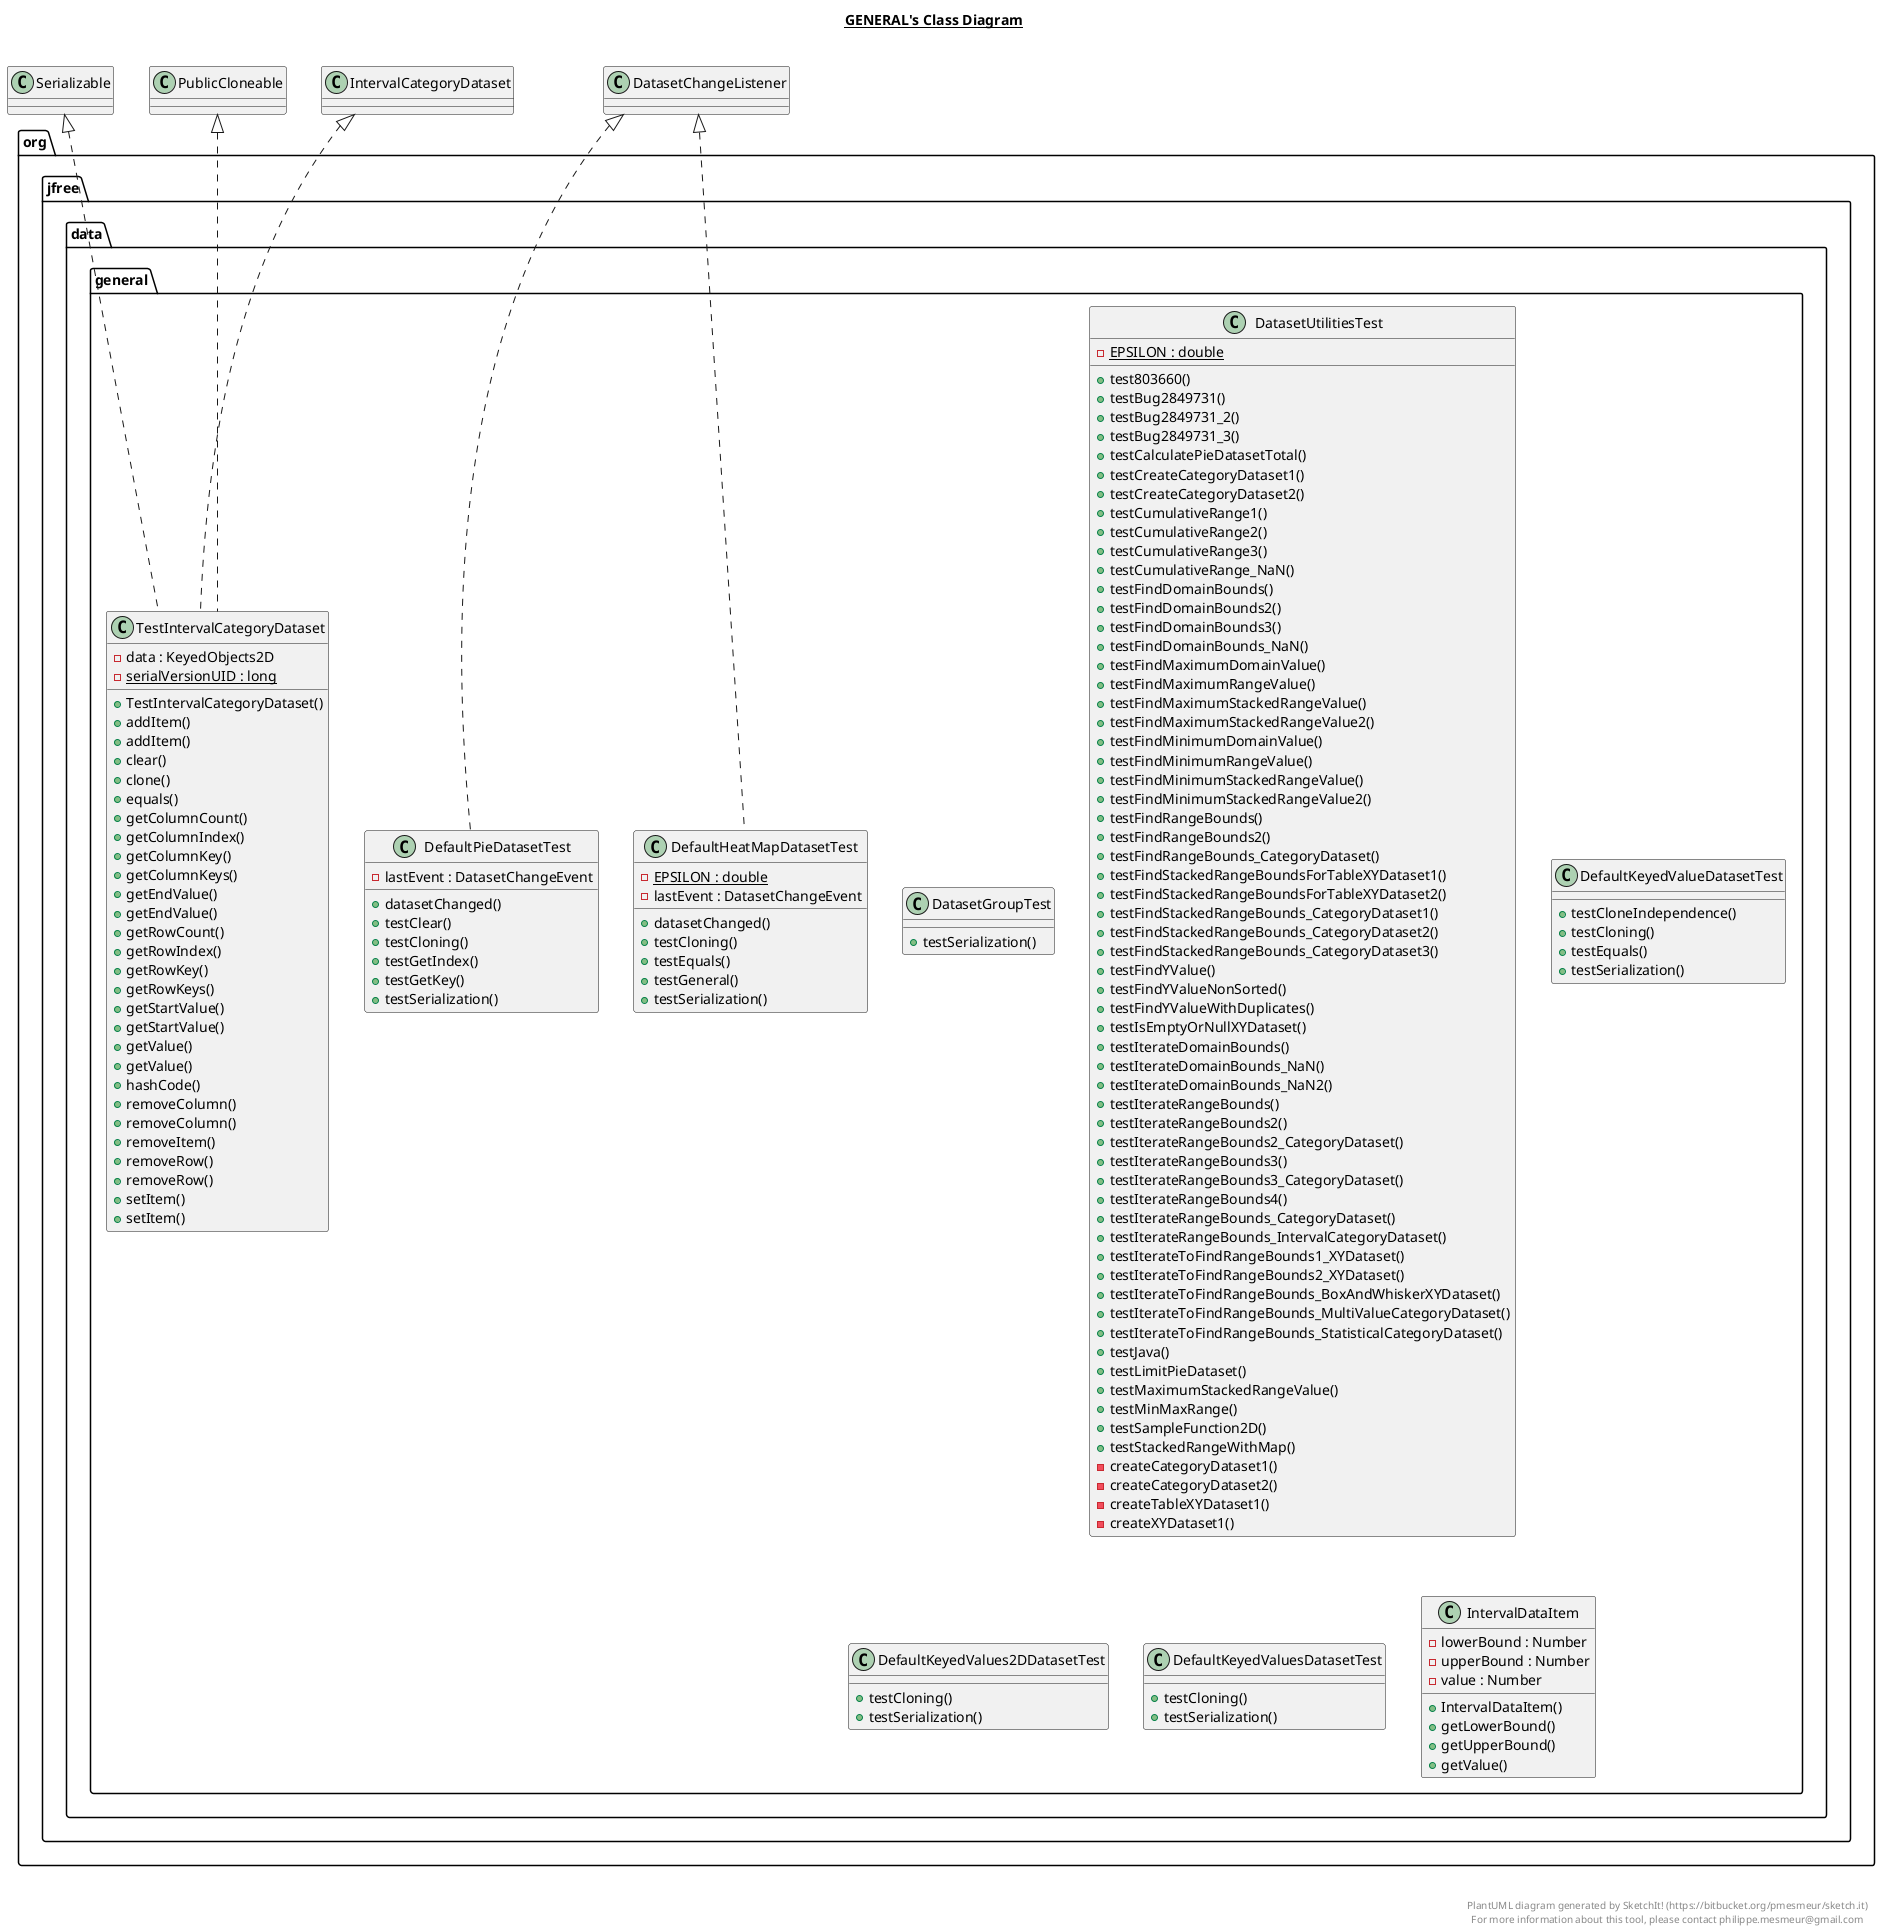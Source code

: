 @startuml

title __GENERAL's Class Diagram__\n

  namespace org.jfree.data {
    namespace general {
      class org.jfree.data.general.DatasetGroupTest {
          + testSerialization()
      }
    }
  }
  

  namespace org.jfree.data {
    namespace general {
      class org.jfree.data.general.DatasetUtilitiesTest {
          {static} - EPSILON : double
          + test803660()
          + testBug2849731()
          + testBug2849731_2()
          + testBug2849731_3()
          + testCalculatePieDatasetTotal()
          + testCreateCategoryDataset1()
          + testCreateCategoryDataset2()
          + testCumulativeRange1()
          + testCumulativeRange2()
          + testCumulativeRange3()
          + testCumulativeRange_NaN()
          + testFindDomainBounds()
          + testFindDomainBounds2()
          + testFindDomainBounds3()
          + testFindDomainBounds_NaN()
          + testFindMaximumDomainValue()
          + testFindMaximumRangeValue()
          + testFindMaximumStackedRangeValue()
          + testFindMaximumStackedRangeValue2()
          + testFindMinimumDomainValue()
          + testFindMinimumRangeValue()
          + testFindMinimumStackedRangeValue()
          + testFindMinimumStackedRangeValue2()
          + testFindRangeBounds()
          + testFindRangeBounds2()
          + testFindRangeBounds_CategoryDataset()
          + testFindStackedRangeBoundsForTableXYDataset1()
          + testFindStackedRangeBoundsForTableXYDataset2()
          + testFindStackedRangeBounds_CategoryDataset1()
          + testFindStackedRangeBounds_CategoryDataset2()
          + testFindStackedRangeBounds_CategoryDataset3()
          + testFindYValue()
          + testFindYValueNonSorted()
          + testFindYValueWithDuplicates()
          + testIsEmptyOrNullXYDataset()
          + testIterateDomainBounds()
          + testIterateDomainBounds_NaN()
          + testIterateDomainBounds_NaN2()
          + testIterateRangeBounds()
          + testIterateRangeBounds2()
          + testIterateRangeBounds2_CategoryDataset()
          + testIterateRangeBounds3()
          + testIterateRangeBounds3_CategoryDataset()
          + testIterateRangeBounds4()
          + testIterateRangeBounds_CategoryDataset()
          + testIterateRangeBounds_IntervalCategoryDataset()
          + testIterateToFindRangeBounds1_XYDataset()
          + testIterateToFindRangeBounds2_XYDataset()
          + testIterateToFindRangeBounds_BoxAndWhiskerXYDataset()
          + testIterateToFindRangeBounds_MultiValueCategoryDataset()
          + testIterateToFindRangeBounds_StatisticalCategoryDataset()
          + testJava()
          + testLimitPieDataset()
          + testMaximumStackedRangeValue()
          + testMinMaxRange()
          + testSampleFunction2D()
          + testStackedRangeWithMap()
          - createCategoryDataset1()
          - createCategoryDataset2()
          - createTableXYDataset1()
          - createXYDataset1()
      }
    }
  }
  

  namespace org.jfree.data {
    namespace general {
      class org.jfree.data.general.DefaultHeatMapDatasetTest {
          {static} - EPSILON : double
          - lastEvent : DatasetChangeEvent
          + datasetChanged()
          + testCloning()
          + testEquals()
          + testGeneral()
          + testSerialization()
      }
    }
  }
  

  namespace org.jfree.data {
    namespace general {
      class org.jfree.data.general.DefaultKeyedValueDatasetTest {
          + testCloneIndependence()
          + testCloning()
          + testEquals()
          + testSerialization()
      }
    }
  }
  

  namespace org.jfree.data {
    namespace general {
      class org.jfree.data.general.DefaultKeyedValues2DDatasetTest {
          + testCloning()
          + testSerialization()
      }
    }
  }
  

  namespace org.jfree.data {
    namespace general {
      class org.jfree.data.general.DefaultKeyedValuesDatasetTest {
          + testCloning()
          + testSerialization()
      }
    }
  }
  

  namespace org.jfree.data {
    namespace general {
      class org.jfree.data.general.DefaultPieDatasetTest {
          - lastEvent : DatasetChangeEvent
          + datasetChanged()
          + testClear()
          + testCloning()
          + testGetIndex()
          + testGetKey()
          + testSerialization()
      }
    }
  }
  

  namespace org.jfree.data {
    namespace general {
      class org.jfree.data.general.IntervalDataItem {
          - lowerBound : Number
          - upperBound : Number
          - value : Number
          + IntervalDataItem()
          + getLowerBound()
          + getUpperBound()
          + getValue()
      }
    }
  }
  

  namespace org.jfree.data {
    namespace general {
      class org.jfree.data.general.TestIntervalCategoryDataset {
          - data : KeyedObjects2D
          {static} - serialVersionUID : long
          + TestIntervalCategoryDataset()
          + addItem()
          + addItem()
          + clear()
          + clone()
          + equals()
          + getColumnCount()
          + getColumnIndex()
          + getColumnKey()
          + getColumnKeys()
          + getEndValue()
          + getEndValue()
          + getRowCount()
          + getRowIndex()
          + getRowKey()
          + getRowKeys()
          + getStartValue()
          + getStartValue()
          + getValue()
          + getValue()
          + hashCode()
          + removeColumn()
          + removeColumn()
          + removeItem()
          + removeRow()
          + removeRow()
          + setItem()
          + setItem()
      }
    }
  }
  

  org.jfree.data.general.DefaultHeatMapDatasetTest .up.|> DatasetChangeListener
  org.jfree.data.general.DefaultPieDatasetTest .up.|> DatasetChangeListener
  org.jfree.data.general.TestIntervalCategoryDataset .up.|> IntervalCategoryDataset
  org.jfree.data.general.TestIntervalCategoryDataset .up.|> PublicCloneable
  org.jfree.data.general.TestIntervalCategoryDataset .up.|> Serializable


right footer


PlantUML diagram generated by SketchIt! (https://bitbucket.org/pmesmeur/sketch.it)
For more information about this tool, please contact philippe.mesmeur@gmail.com
endfooter

@enduml

